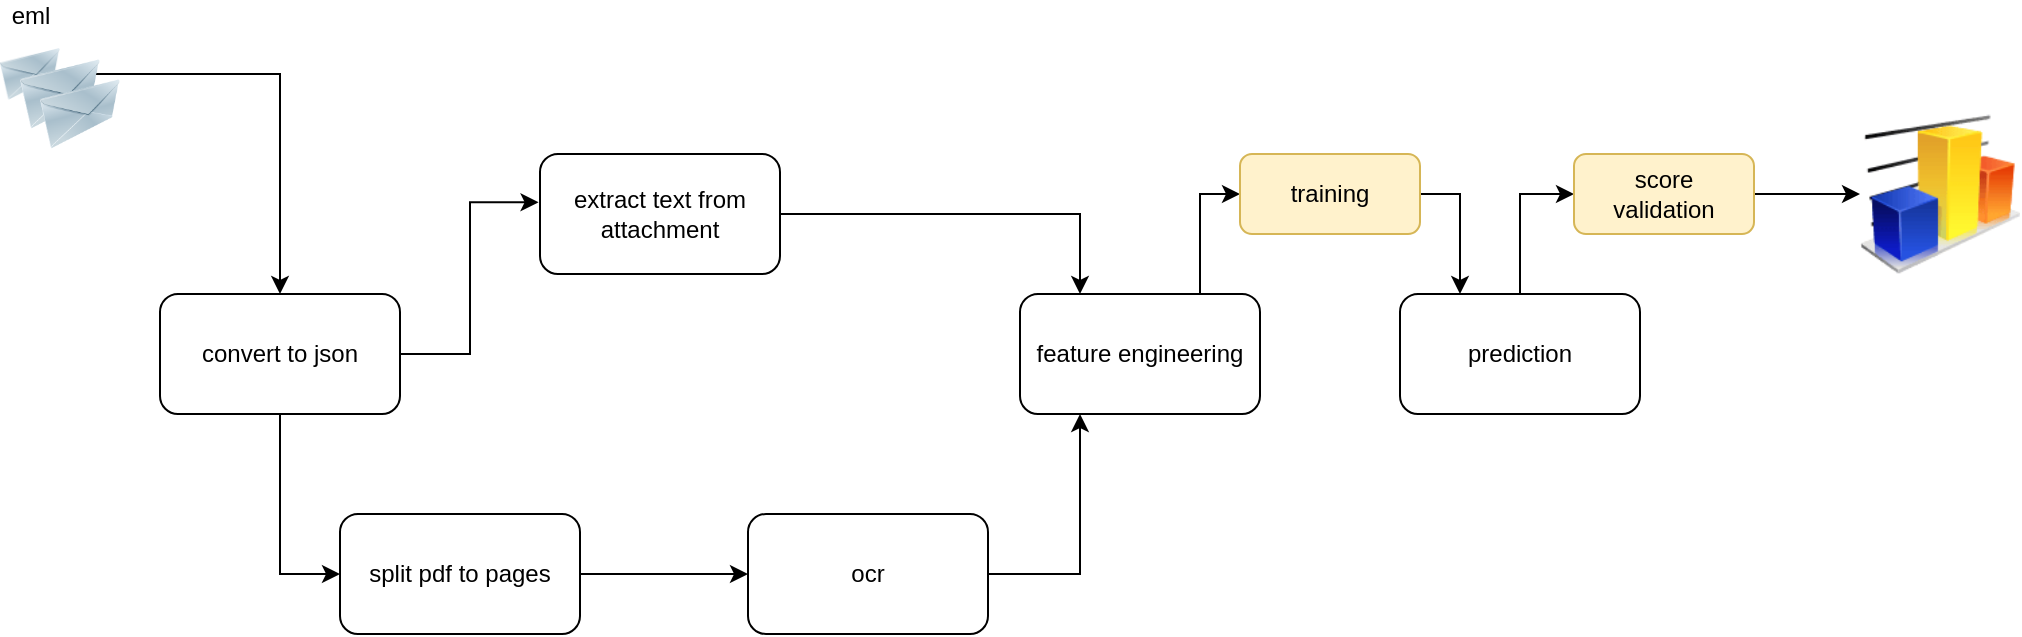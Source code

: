 <mxfile version="20.6.0" type="github">
  <diagram id="XeitPLsjih--VH7lZSAs" name="Page-1">
    <mxGraphModel dx="1100" dy="595" grid="1" gridSize="10" guides="1" tooltips="1" connect="1" arrows="1" fold="1" page="1" pageScale="1" pageWidth="827" pageHeight="1169" math="0" shadow="0">
      <root>
        <mxCell id="0" />
        <mxCell id="1" parent="0" />
        <mxCell id="OMyN0Gsu02lCNr_6fPPk-12" style="edgeStyle=orthogonalEdgeStyle;rounded=0;orthogonalLoop=1;jettySize=auto;html=1;entryX=0;entryY=0.5;entryDx=0;entryDy=0;" edge="1" parent="1" source="OMyN0Gsu02lCNr_6fPPk-2" target="OMyN0Gsu02lCNr_6fPPk-4">
          <mxGeometry relative="1" as="geometry" />
        </mxCell>
        <mxCell id="OMyN0Gsu02lCNr_6fPPk-14" style="edgeStyle=orthogonalEdgeStyle;rounded=0;orthogonalLoop=1;jettySize=auto;html=1;entryX=-0.006;entryY=0.402;entryDx=0;entryDy=0;entryPerimeter=0;" edge="1" parent="1" source="OMyN0Gsu02lCNr_6fPPk-2" target="OMyN0Gsu02lCNr_6fPPk-3">
          <mxGeometry relative="1" as="geometry" />
        </mxCell>
        <mxCell id="OMyN0Gsu02lCNr_6fPPk-2" value="convert to json" style="rounded=1;whiteSpace=wrap;html=1;" vertex="1" parent="1">
          <mxGeometry x="120" y="210" width="120" height="60" as="geometry" />
        </mxCell>
        <mxCell id="OMyN0Gsu02lCNr_6fPPk-16" style="edgeStyle=orthogonalEdgeStyle;rounded=0;orthogonalLoop=1;jettySize=auto;html=1;entryX=0.25;entryY=0;entryDx=0;entryDy=0;" edge="1" parent="1" source="OMyN0Gsu02lCNr_6fPPk-3" target="OMyN0Gsu02lCNr_6fPPk-6">
          <mxGeometry relative="1" as="geometry" />
        </mxCell>
        <mxCell id="OMyN0Gsu02lCNr_6fPPk-3" value="extract text from attachment" style="rounded=1;whiteSpace=wrap;html=1;" vertex="1" parent="1">
          <mxGeometry x="310" y="140" width="120" height="60" as="geometry" />
        </mxCell>
        <mxCell id="OMyN0Gsu02lCNr_6fPPk-13" style="edgeStyle=orthogonalEdgeStyle;rounded=0;orthogonalLoop=1;jettySize=auto;html=1;entryX=0;entryY=0.5;entryDx=0;entryDy=0;" edge="1" parent="1" source="OMyN0Gsu02lCNr_6fPPk-4" target="OMyN0Gsu02lCNr_6fPPk-5">
          <mxGeometry relative="1" as="geometry" />
        </mxCell>
        <mxCell id="OMyN0Gsu02lCNr_6fPPk-4" value="split pdf to pages" style="rounded=1;whiteSpace=wrap;html=1;" vertex="1" parent="1">
          <mxGeometry x="210" y="320" width="120" height="60" as="geometry" />
        </mxCell>
        <mxCell id="OMyN0Gsu02lCNr_6fPPk-17" style="edgeStyle=orthogonalEdgeStyle;rounded=0;orthogonalLoop=1;jettySize=auto;html=1;entryX=0.25;entryY=1;entryDx=0;entryDy=0;" edge="1" parent="1" source="OMyN0Gsu02lCNr_6fPPk-5" target="OMyN0Gsu02lCNr_6fPPk-6">
          <mxGeometry relative="1" as="geometry" />
        </mxCell>
        <mxCell id="OMyN0Gsu02lCNr_6fPPk-5" value="ocr" style="rounded=1;whiteSpace=wrap;html=1;" vertex="1" parent="1">
          <mxGeometry x="414" y="320" width="120" height="60" as="geometry" />
        </mxCell>
        <mxCell id="OMyN0Gsu02lCNr_6fPPk-18" style="edgeStyle=orthogonalEdgeStyle;rounded=0;orthogonalLoop=1;jettySize=auto;html=1;exitX=0.75;exitY=0;exitDx=0;exitDy=0;entryX=0;entryY=0.5;entryDx=0;entryDy=0;" edge="1" parent="1" source="OMyN0Gsu02lCNr_6fPPk-6" target="OMyN0Gsu02lCNr_6fPPk-8">
          <mxGeometry relative="1" as="geometry" />
        </mxCell>
        <mxCell id="OMyN0Gsu02lCNr_6fPPk-6" value="feature engineering" style="rounded=1;whiteSpace=wrap;html=1;" vertex="1" parent="1">
          <mxGeometry x="550" y="210" width="120" height="60" as="geometry" />
        </mxCell>
        <mxCell id="OMyN0Gsu02lCNr_6fPPk-24" style="edgeStyle=orthogonalEdgeStyle;rounded=0;orthogonalLoop=1;jettySize=auto;html=1;entryX=0;entryY=0.5;entryDx=0;entryDy=0;" edge="1" parent="1" source="OMyN0Gsu02lCNr_6fPPk-7" target="OMyN0Gsu02lCNr_6fPPk-9">
          <mxGeometry relative="1" as="geometry" />
        </mxCell>
        <mxCell id="OMyN0Gsu02lCNr_6fPPk-7" value="prediction" style="rounded=1;whiteSpace=wrap;html=1;" vertex="1" parent="1">
          <mxGeometry x="740" y="210" width="120" height="60" as="geometry" />
        </mxCell>
        <mxCell id="OMyN0Gsu02lCNr_6fPPk-27" style="edgeStyle=orthogonalEdgeStyle;rounded=0;orthogonalLoop=1;jettySize=auto;html=1;entryX=0.25;entryY=0;entryDx=0;entryDy=0;" edge="1" parent="1" source="OMyN0Gsu02lCNr_6fPPk-8" target="OMyN0Gsu02lCNr_6fPPk-7">
          <mxGeometry relative="1" as="geometry">
            <Array as="points">
              <mxPoint x="770" y="160" />
            </Array>
          </mxGeometry>
        </mxCell>
        <mxCell id="OMyN0Gsu02lCNr_6fPPk-8" value="training" style="rounded=1;whiteSpace=wrap;html=1;fillColor=#fff2cc;strokeColor=#d6b656;" vertex="1" parent="1">
          <mxGeometry x="660" y="140" width="90" height="40" as="geometry" />
        </mxCell>
        <mxCell id="OMyN0Gsu02lCNr_6fPPk-25" style="edgeStyle=orthogonalEdgeStyle;rounded=0;orthogonalLoop=1;jettySize=auto;html=1;" edge="1" parent="1" source="OMyN0Gsu02lCNr_6fPPk-9">
          <mxGeometry relative="1" as="geometry">
            <mxPoint x="970" y="160" as="targetPoint" />
          </mxGeometry>
        </mxCell>
        <mxCell id="OMyN0Gsu02lCNr_6fPPk-9" value="score&lt;br&gt;validation" style="rounded=1;whiteSpace=wrap;html=1;fillColor=#fff2cc;strokeColor=#d6b656;" vertex="1" parent="1">
          <mxGeometry x="827" y="140" width="90" height="40" as="geometry" />
        </mxCell>
        <mxCell id="OMyN0Gsu02lCNr_6fPPk-11" style="edgeStyle=orthogonalEdgeStyle;rounded=0;orthogonalLoop=1;jettySize=auto;html=1;" edge="1" parent="1" source="OMyN0Gsu02lCNr_6fPPk-10" target="OMyN0Gsu02lCNr_6fPPk-2">
          <mxGeometry relative="1" as="geometry" />
        </mxCell>
        <mxCell id="OMyN0Gsu02lCNr_6fPPk-10" value="eml" style="image;html=1;image=img/lib/clip_art/networking/Email_128x128.png;labelPosition=center;verticalLabelPosition=top;align=center;verticalAlign=bottom;" vertex="1" parent="1">
          <mxGeometry x="40" y="80" width="30" height="40" as="geometry" />
        </mxCell>
        <mxCell id="OMyN0Gsu02lCNr_6fPPk-20" value="" style="image;html=1;image=img/lib/clip_art/networking/Email_128x128.png" vertex="1" parent="1">
          <mxGeometry x="50" y="90" width="40" height="40" as="geometry" />
        </mxCell>
        <mxCell id="OMyN0Gsu02lCNr_6fPPk-21" value="" style="image;html=1;image=img/lib/clip_art/networking/Email_128x128.png" vertex="1" parent="1">
          <mxGeometry x="60" y="100" width="40" height="40" as="geometry" />
        </mxCell>
        <mxCell id="OMyN0Gsu02lCNr_6fPPk-26" value="" style="image;html=1;image=img/lib/clip_art/finance/Graph_128x128.png" vertex="1" parent="1">
          <mxGeometry x="970" y="120" width="80" height="80" as="geometry" />
        </mxCell>
      </root>
    </mxGraphModel>
  </diagram>
</mxfile>
